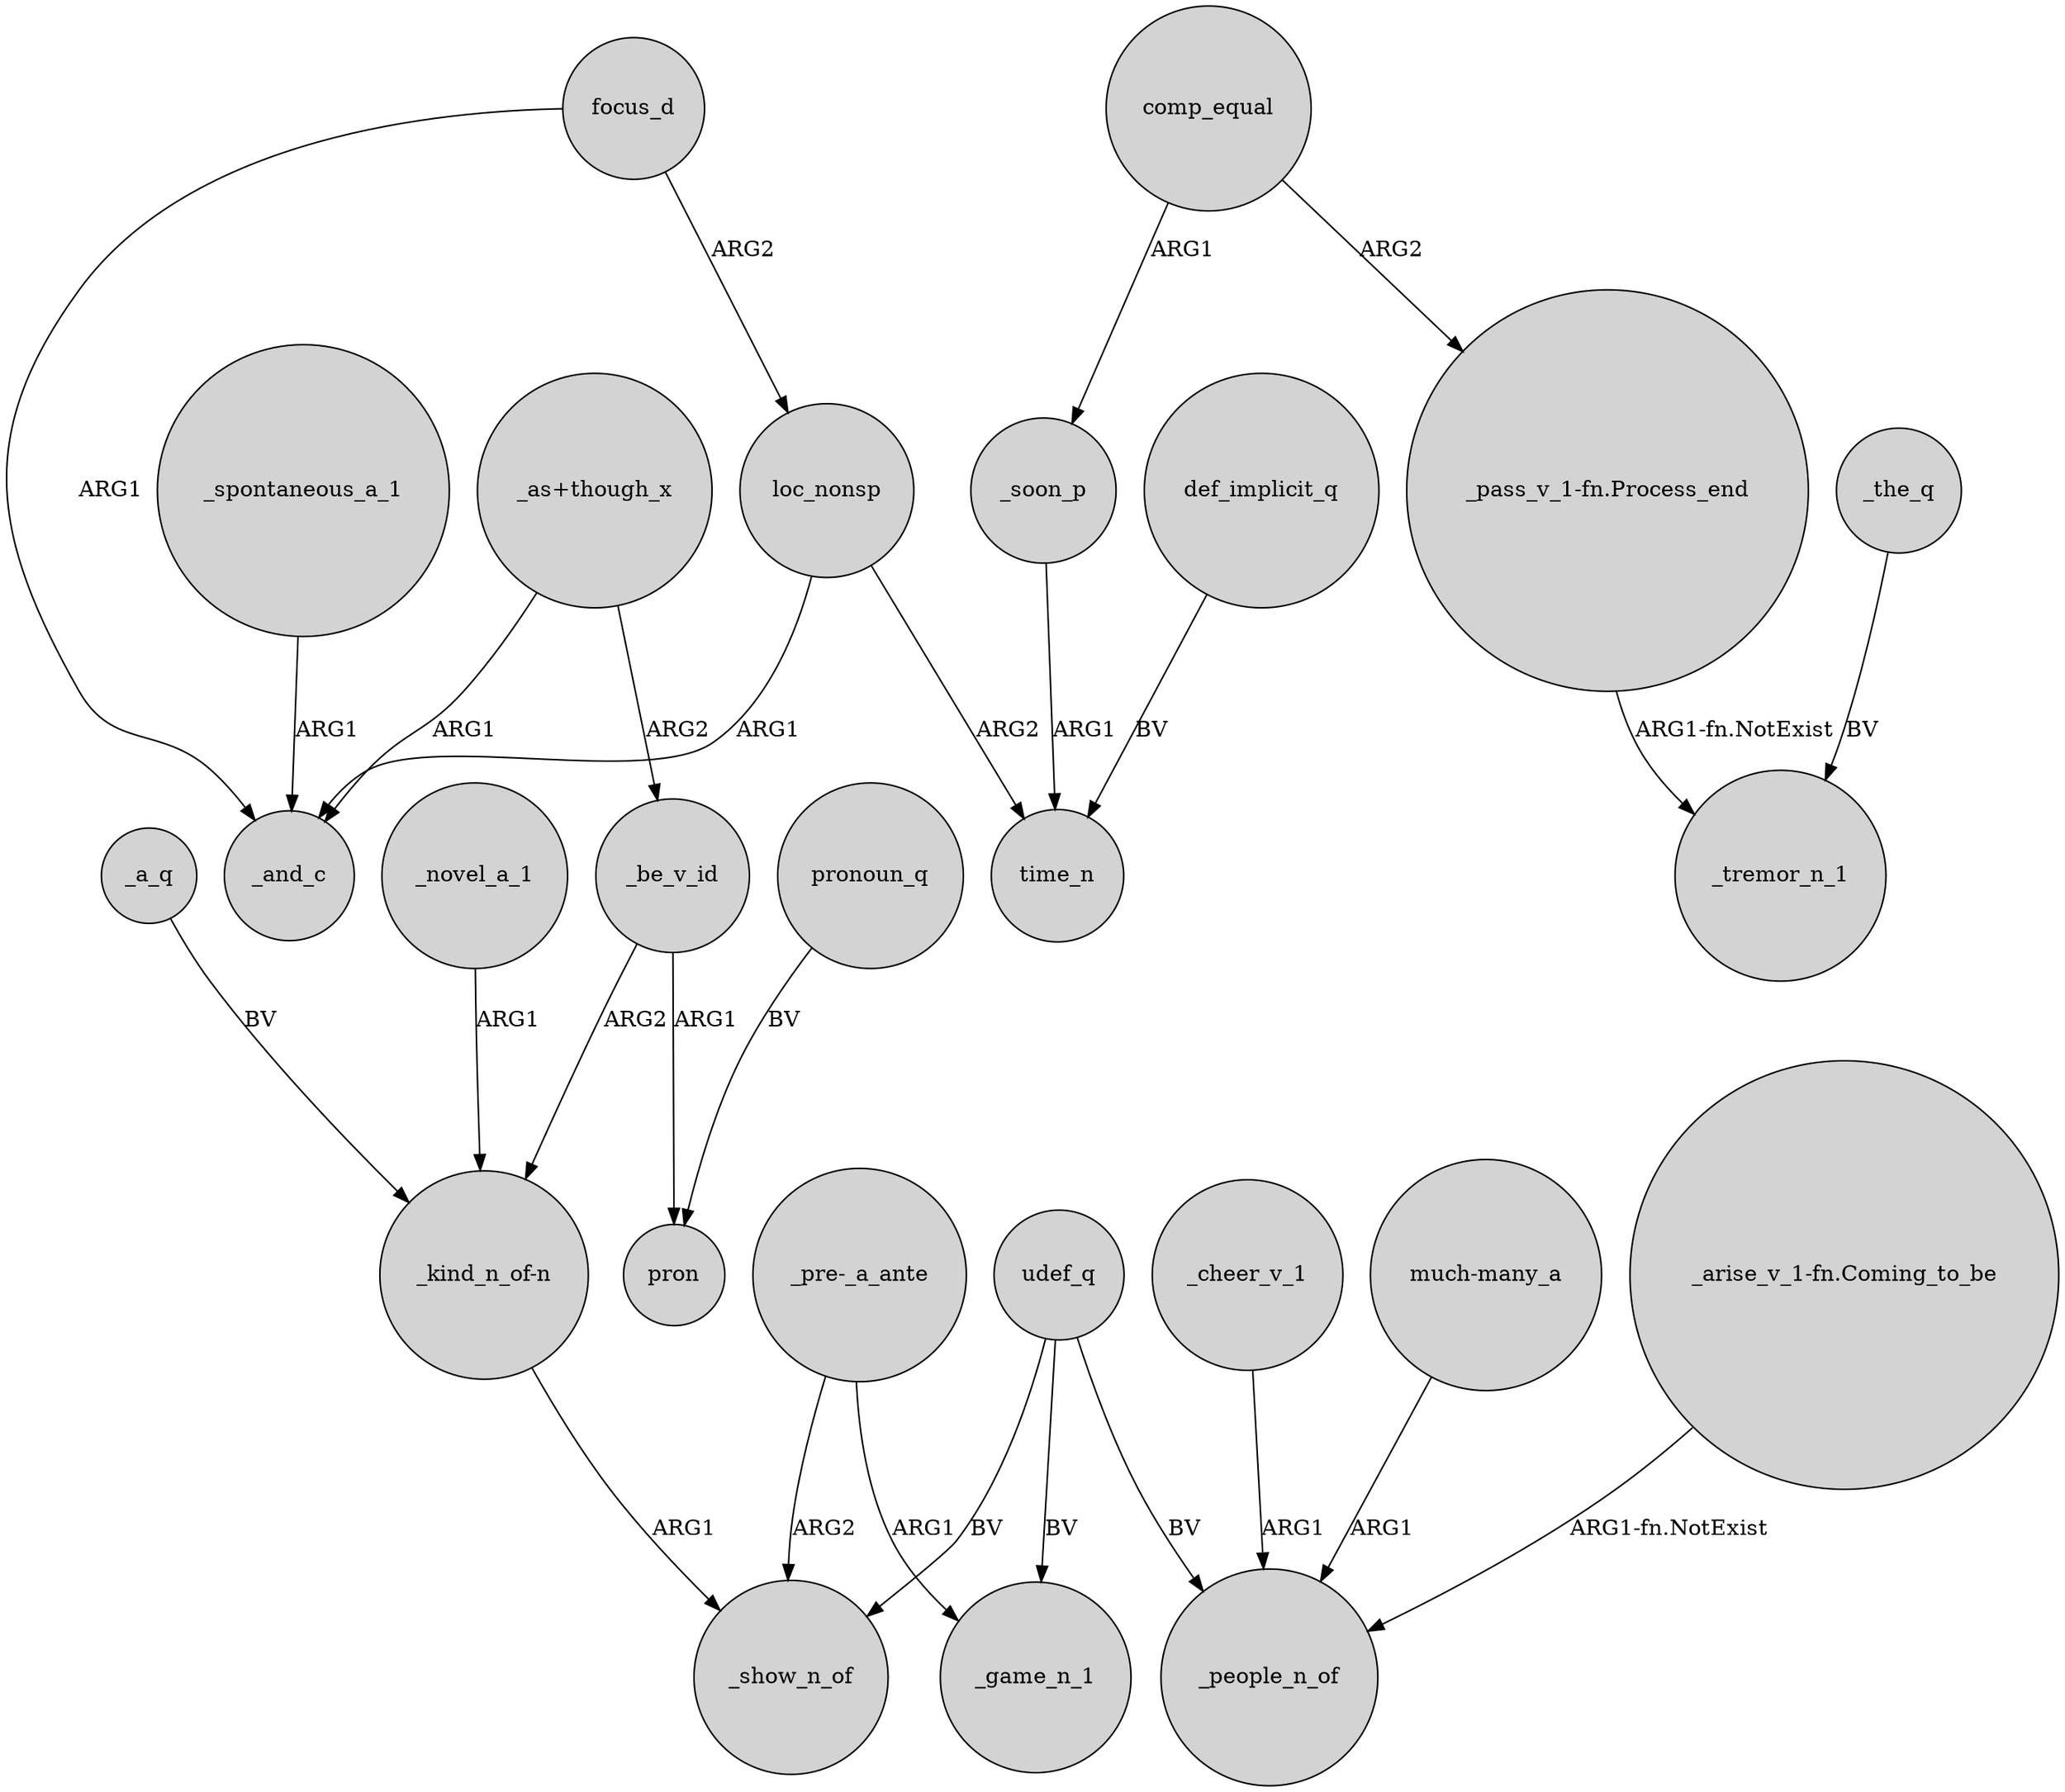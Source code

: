 digraph {
	node [shape=circle style=filled]
	loc_nonsp -> _and_c [label=ARG1]
	"_pre-_a_ante" -> _show_n_of [label=ARG2]
	focus_d -> loc_nonsp [label=ARG2]
	udef_q -> _game_n_1 [label=BV]
	"_kind_n_of-n" -> _show_n_of [label=ARG1]
	_cheer_v_1 -> _people_n_of [label=ARG1]
	comp_equal -> "_pass_v_1-fn.Process_end" [label=ARG2]
	"_as+though_x" -> _be_v_id [label=ARG2]
	udef_q -> _show_n_of [label=BV]
	_be_v_id -> "_kind_n_of-n" [label=ARG2]
	"much-many_a" -> _people_n_of [label=ARG1]
	_be_v_id -> pron [label=ARG1]
	loc_nonsp -> time_n [label=ARG2]
	comp_equal -> _soon_p [label=ARG1]
	_novel_a_1 -> "_kind_n_of-n" [label=ARG1]
	pronoun_q -> pron [label=BV]
	udef_q -> _people_n_of [label=BV]
	"_as+though_x" -> _and_c [label=ARG1]
	"_pass_v_1-fn.Process_end" -> _tremor_n_1 [label="ARG1-fn.NotExist"]
	focus_d -> _and_c [label=ARG1]
	"_pre-_a_ante" -> _game_n_1 [label=ARG1]
	_the_q -> _tremor_n_1 [label=BV]
	"_arise_v_1-fn.Coming_to_be" -> _people_n_of [label="ARG1-fn.NotExist"]
	_soon_p -> time_n [label=ARG1]
	_a_q -> "_kind_n_of-n" [label=BV]
	def_implicit_q -> time_n [label=BV]
	_spontaneous_a_1 -> _and_c [label=ARG1]
}

